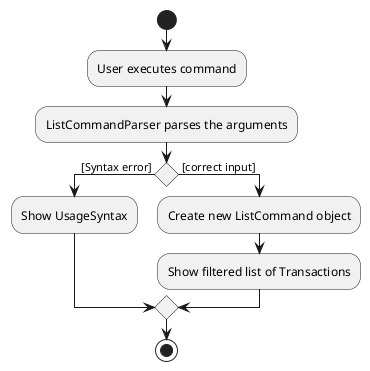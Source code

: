 @startuml
start
:User executes command;
:ListCommandParser parses the arguments;
if () then ([Syntax error] )
    :Show UsageSyntax;
else ( [correct input])
    :Create new ListCommand object;
    :Show filtered list of Transactions;
    endif
stop
@enduml
